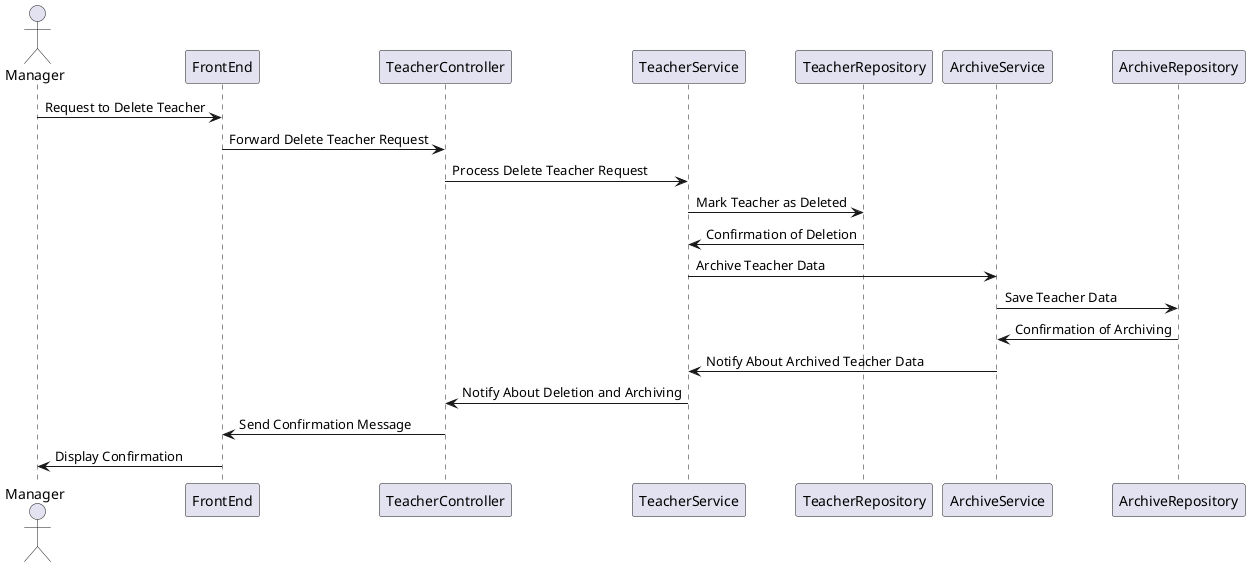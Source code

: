 @startuml
actor Manager
participant FrontEnd
participant TeacherController
participant TeacherService
participant TeacherRepository
participant ArchiveService
participant ArchiveRepository

Manager -> FrontEnd: Request to Delete Teacher
FrontEnd -> TeacherController: Forward Delete Teacher Request
TeacherController -> TeacherService: Process Delete Teacher Request
TeacherService -> TeacherRepository: Mark Teacher as Deleted
TeacherRepository -> TeacherService: Confirmation of Deletion
TeacherService -> ArchiveService: Archive Teacher Data
ArchiveService -> ArchiveRepository: Save Teacher Data
ArchiveRepository -> ArchiveService: Confirmation of Archiving
ArchiveService -> TeacherService: Notify About Archived Teacher Data
TeacherService -> TeacherController: Notify About Deletion and Archiving
TeacherController -> FrontEnd: Send Confirmation Message
FrontEnd -> Manager: Display Confirmation
@enduml
